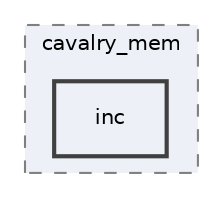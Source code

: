 digraph "packages/cavalry_mem/inc"
{
 // INTERACTIVE_SVG=YES
 // LATEX_PDF_SIZE
  bgcolor="transparent";
  edge [fontname="Helvetica",fontsize="10",labelfontname="Helvetica",labelfontsize="10"];
  node [fontname="Helvetica",fontsize="10",shape=record];
  compound=true
  subgraph clusterdir_18f1e9e685e34a8021f601007a704634 {
    graph [ bgcolor="#edf0f7", pencolor="grey50", style="filled,dashed,", label="cavalry_mem", fontname="Helvetica", fontsize="10", URL="dir_18f1e9e685e34a8021f601007a704634.html"]
  dir_383f462d9493abcbb072b515c2c24da2 [shape=box, label="inc", style="filled,bold,", fillcolor="#edf0f7", color="grey25", URL="dir_383f462d9493abcbb072b515c2c24da2.html"];
  }
}
